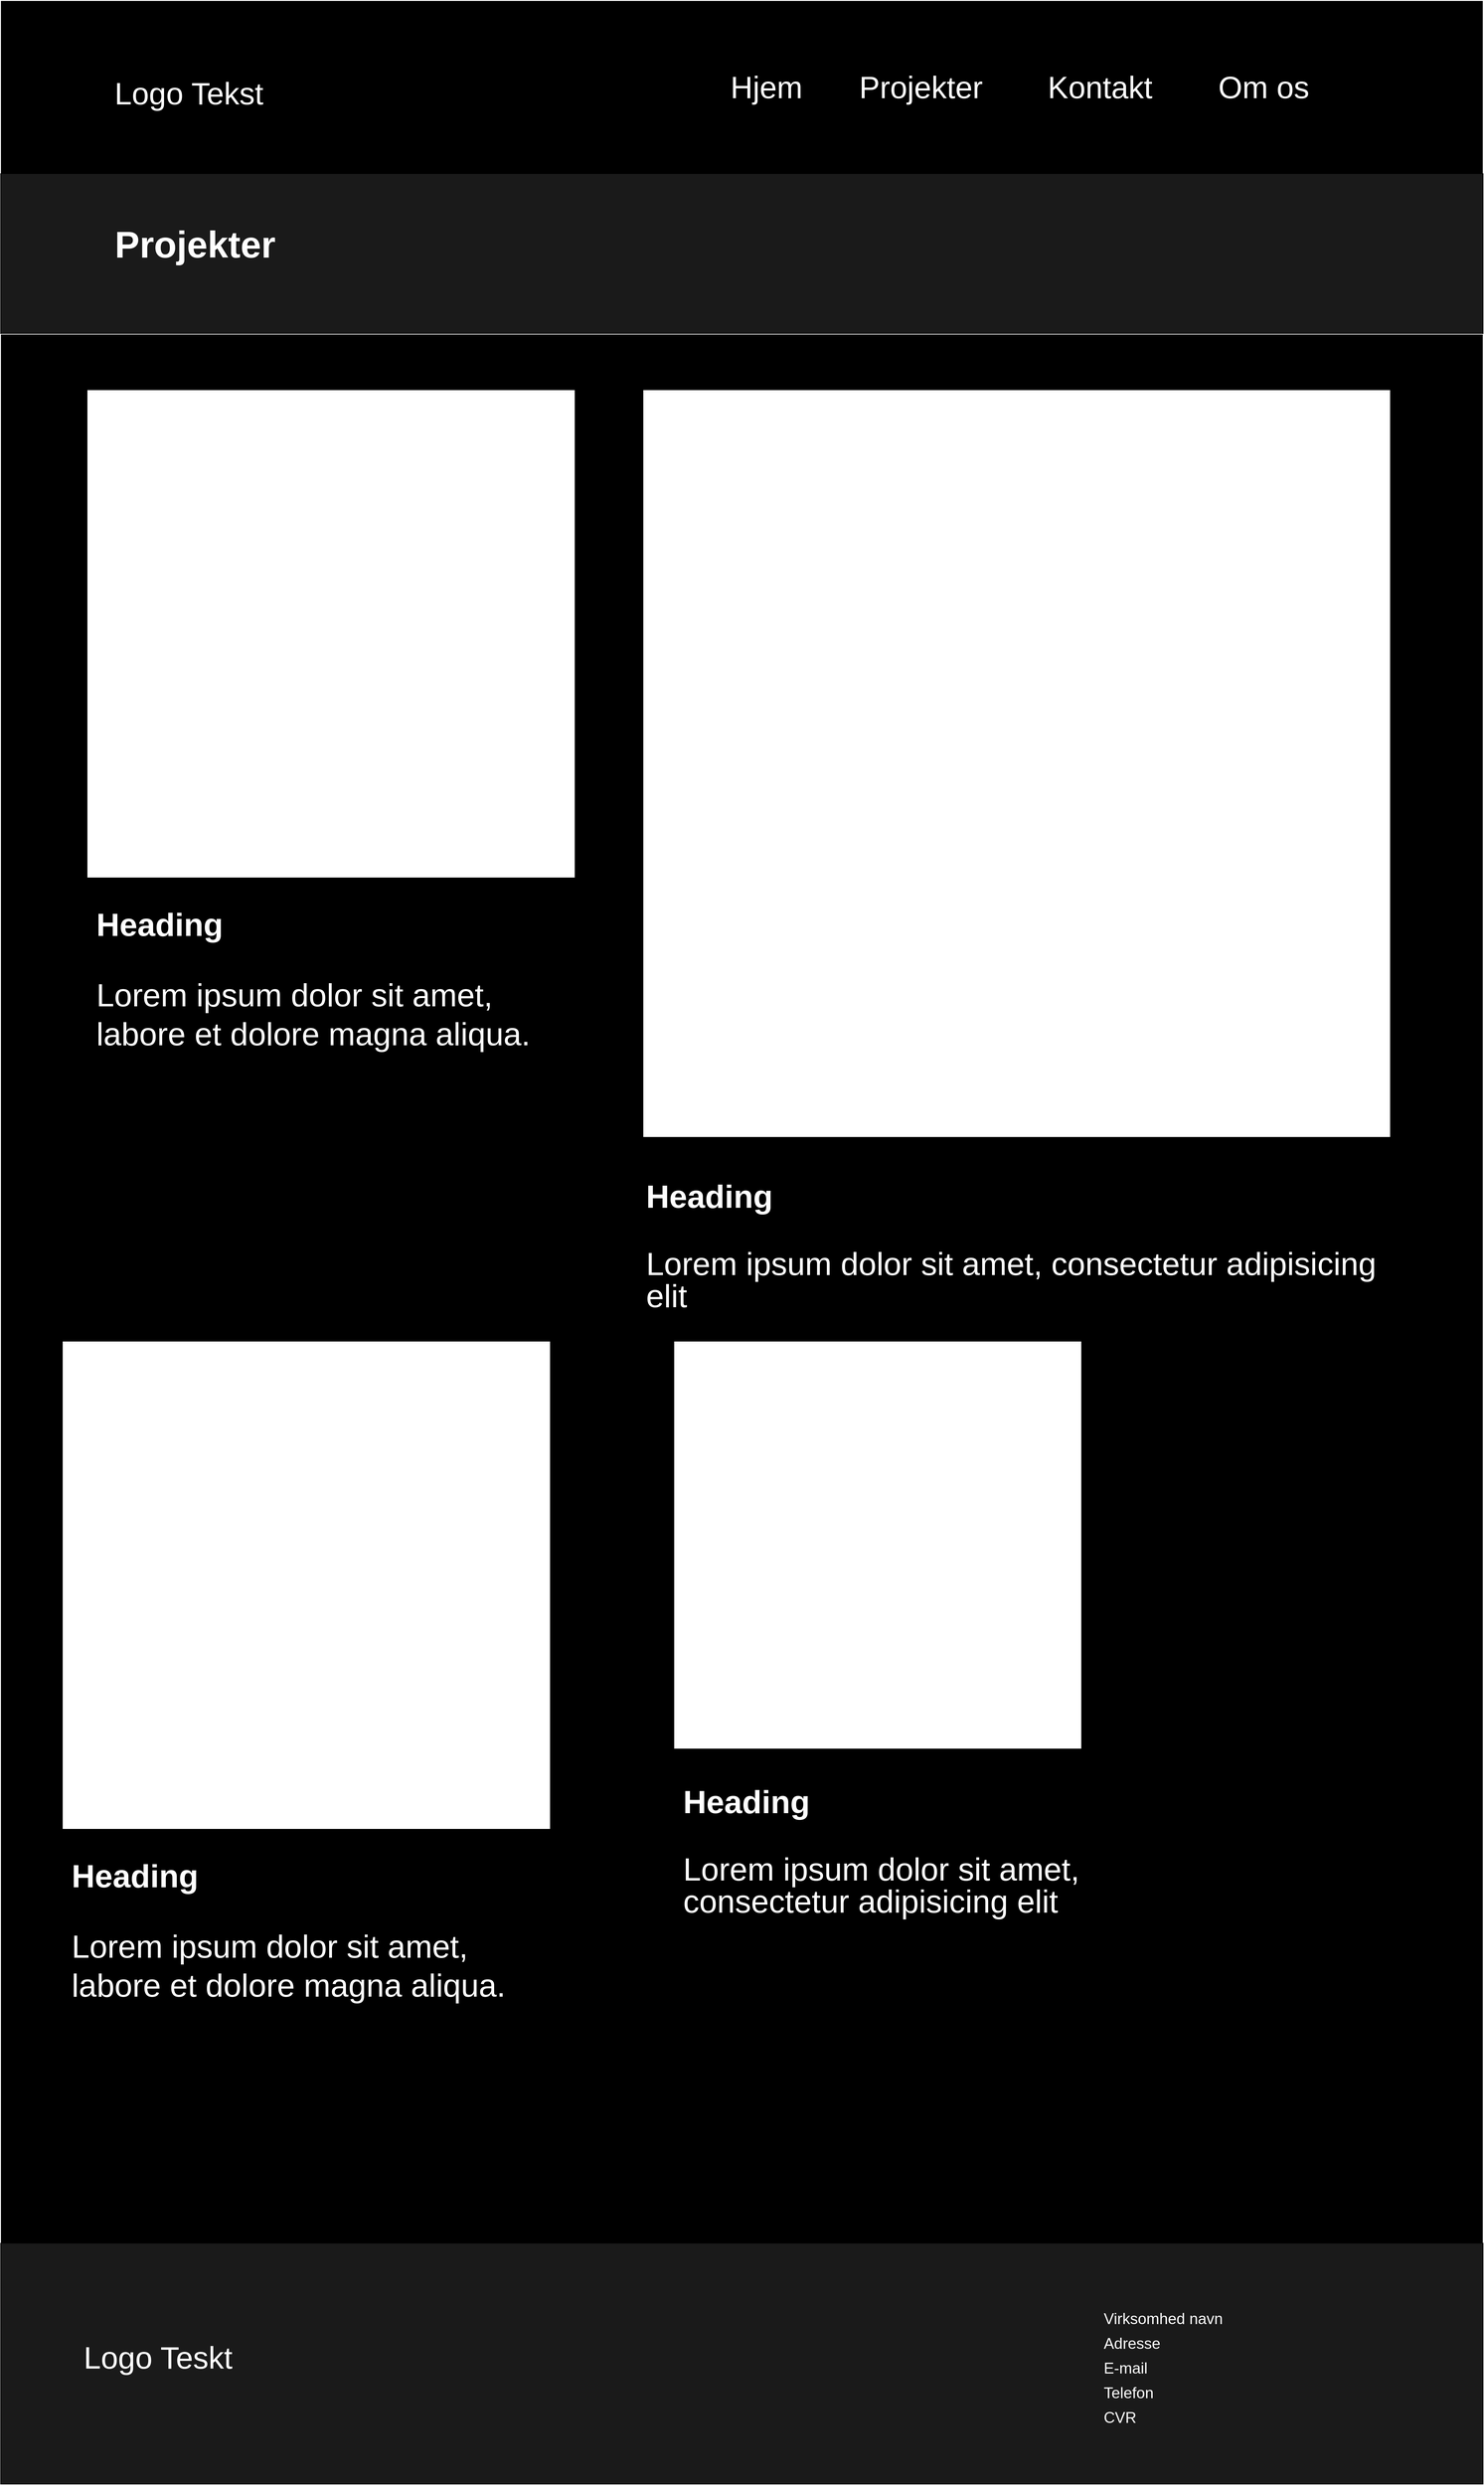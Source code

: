 <mxfile version="22.0.4" type="github">
  <diagram name="Side-1" id="r0hyKeoO3aZ93luYvInE">
    <mxGraphModel dx="3314" dy="1997" grid="1" gridSize="10" guides="1" tooltips="1" connect="1" arrows="1" fold="1" page="1" pageScale="1" pageWidth="1200" pageHeight="1920" math="0" shadow="0">
      <root>
        <mxCell id="0" />
        <mxCell id="1" parent="0" />
        <mxCell id="0wrCI8mWPlXVvipIWuCV-1" value="" style="rounded=0;whiteSpace=wrap;html=1;fillColor=#000000;strokeColor=#FFFFFF;" vertex="1" parent="1">
          <mxGeometry width="2400" height="280" as="geometry" />
        </mxCell>
        <mxCell id="0wrCI8mWPlXVvipIWuCV-2" value="Hjem" style="text;html=1;strokeColor=none;fillColor=none;align=center;verticalAlign=middle;whiteSpace=wrap;rounded=0;fontColor=#FFFFFF;fontSize=50;" vertex="1" parent="1">
          <mxGeometry x="1210" y="125" width="60" height="30" as="geometry" />
        </mxCell>
        <mxCell id="0wrCI8mWPlXVvipIWuCV-3" value="Projekter" style="text;html=1;strokeColor=none;fillColor=none;align=center;verticalAlign=middle;whiteSpace=wrap;rounded=0;fontColor=#FFFFFF;fontSize=50;" vertex="1" parent="1">
          <mxGeometry x="1460" y="125" width="60" height="30" as="geometry" />
        </mxCell>
        <mxCell id="0wrCI8mWPlXVvipIWuCV-4" value="Kontakt" style="text;html=1;strokeColor=none;fillColor=none;align=center;verticalAlign=middle;whiteSpace=wrap;rounded=0;fontColor=#FFFFFF;fontSize=50;" vertex="1" parent="1">
          <mxGeometry x="1750" y="125" width="60" height="30" as="geometry" />
        </mxCell>
        <mxCell id="0wrCI8mWPlXVvipIWuCV-5" value="Om os" style="text;html=1;strokeColor=none;fillColor=none;align=center;verticalAlign=middle;whiteSpace=wrap;rounded=0;fontColor=#FFFFFF;fontSize=50;" vertex="1" parent="1">
          <mxGeometry x="1920" y="125" width="250" height="30" as="geometry" />
        </mxCell>
        <mxCell id="0wrCI8mWPlXVvipIWuCV-6" value="Logo Tekst" style="text;html=1;strokeColor=none;fillColor=none;align=center;verticalAlign=middle;whiteSpace=wrap;rounded=0;fontColor=#FFFFFF;fontSize=50;" vertex="1" parent="1">
          <mxGeometry x="140" y="135" width="330" height="30" as="geometry" />
        </mxCell>
        <mxCell id="0wrCI8mWPlXVvipIWuCV-7" value="" style="rounded=0;whiteSpace=wrap;html=1;fillColor=#1A1A1A;" vertex="1" parent="1">
          <mxGeometry y="280" width="2400" height="260" as="geometry" />
        </mxCell>
        <mxCell id="0wrCI8mWPlXVvipIWuCV-8" value="Text" style="text;html=1;strokeColor=none;fillColor=none;align=center;verticalAlign=middle;whiteSpace=wrap;rounded=0;" vertex="1" parent="1">
          <mxGeometry x="1300" y="940" width="60" height="30" as="geometry" />
        </mxCell>
        <mxCell id="0wrCI8mWPlXVvipIWuCV-9" value="&lt;b&gt;&lt;font style=&quot;font-size: 60px;&quot;&gt;Projekter&lt;/font&gt;&lt;/b&gt;" style="text;html=1;strokeColor=none;fillColor=none;align=center;verticalAlign=middle;whiteSpace=wrap;rounded=0;fontColor=#FFFFFF;fontSize=40;" vertex="1" parent="1">
          <mxGeometry x="150" y="380" width="330" height="30" as="geometry" />
        </mxCell>
        <mxCell id="0wrCI8mWPlXVvipIWuCV-10" value="" style="rounded=0;whiteSpace=wrap;html=1;fillColor=#000000;strokeColor=#FFFFFF;" vertex="1" parent="1">
          <mxGeometry y="540" width="2400" height="3480" as="geometry" />
        </mxCell>
        <mxCell id="0wrCI8mWPlXVvipIWuCV-11" value="" style="whiteSpace=wrap;html=1;aspect=fixed;" vertex="1" parent="1">
          <mxGeometry x="140" y="630" width="790" height="790" as="geometry" />
        </mxCell>
        <mxCell id="0wrCI8mWPlXVvipIWuCV-12" value="" style="whiteSpace=wrap;html=1;aspect=fixed;" vertex="1" parent="1">
          <mxGeometry x="1040" y="630" width="1210" height="1210" as="geometry" />
        </mxCell>
        <mxCell id="0wrCI8mWPlXVvipIWuCV-13" value="&lt;h1 style=&quot;font-size: 52px;&quot;&gt;&lt;font style=&quot;font-size: 52px;&quot;&gt;Heading&lt;/font&gt;&lt;/h1&gt;&lt;p style=&quot;font-size: 52px;&quot;&gt;&lt;font style=&quot;font-size: 52px;&quot;&gt;Lorem ipsum dolor sit amet,&amp;nbsp; labore et dolore magna aliqua.&lt;/font&gt;&lt;/p&gt;" style="text;html=1;strokeColor=none;fillColor=none;spacing=5;spacingTop=-20;whiteSpace=wrap;overflow=hidden;rounded=0;fontColor=#FFFFFF;fontSize=32;" vertex="1" parent="1">
          <mxGeometry x="150" y="1440" width="800" height="350" as="geometry" />
        </mxCell>
        <mxCell id="0wrCI8mWPlXVvipIWuCV-14" value="&lt;h1 style=&quot;font-size: 52px;&quot;&gt;&lt;font style=&quot;font-size: 52px;&quot;&gt;Heading&lt;/font&gt;&lt;/h1&gt;&lt;p style=&quot;font-size: 52px; line-height: 100%;&quot;&gt;&lt;font style=&quot;font-size: 52px;&quot;&gt;Lorem ipsum dolor sit amet, consectetur adipisicing elit&lt;/font&gt;&lt;/p&gt;&lt;p style=&quot;font-size: 52px;&quot;&gt;&lt;font style=&quot;font-size: 52px;&quot;&gt;&lt;br&gt;&lt;/font&gt;&lt;/p&gt;" style="text;html=1;strokeColor=none;fillColor=none;spacing=5;spacingTop=-20;whiteSpace=wrap;overflow=hidden;rounded=0;fontColor=#FFFFFF;fontSize=32;" vertex="1" parent="1">
          <mxGeometry x="1040" y="1880" width="1210" height="330" as="geometry" />
        </mxCell>
        <mxCell id="0wrCI8mWPlXVvipIWuCV-15" value="" style="whiteSpace=wrap;html=1;aspect=fixed;" vertex="1" parent="1">
          <mxGeometry x="1090" y="2170" width="660" height="660" as="geometry" />
        </mxCell>
        <mxCell id="0wrCI8mWPlXVvipIWuCV-16" value="&lt;h1 style=&quot;font-size: 52px;&quot;&gt;&lt;font style=&quot;font-size: 52px;&quot;&gt;Heading&lt;/font&gt;&lt;/h1&gt;&lt;p style=&quot;font-size: 52px; line-height: 100%;&quot;&gt;&lt;font style=&quot;font-size: 52px;&quot;&gt;Lorem ipsum dolor sit amet, consectetur adipisicing elit&lt;/font&gt;&lt;/p&gt;&lt;p style=&quot;font-size: 52px;&quot;&gt;&lt;font style=&quot;font-size: 52px;&quot;&gt;&lt;br&gt;&lt;/font&gt;&lt;/p&gt;" style="text;html=1;strokeColor=none;fillColor=none;spacing=5;spacingTop=-20;whiteSpace=wrap;overflow=hidden;rounded=0;fontColor=#FFFFFF;fontSize=32;" vertex="1" parent="1">
          <mxGeometry x="1100" y="2860" width="730" height="300" as="geometry" />
        </mxCell>
        <mxCell id="0wrCI8mWPlXVvipIWuCV-17" value="" style="whiteSpace=wrap;html=1;aspect=fixed;" vertex="1" parent="1">
          <mxGeometry x="100" y="2170" width="790" height="790" as="geometry" />
        </mxCell>
        <mxCell id="0wrCI8mWPlXVvipIWuCV-18" value="&lt;h1 style=&quot;font-size: 52px;&quot;&gt;&lt;font style=&quot;font-size: 52px;&quot;&gt;Heading&lt;/font&gt;&lt;/h1&gt;&lt;p style=&quot;font-size: 52px;&quot;&gt;&lt;font style=&quot;font-size: 52px;&quot;&gt;Lorem ipsum dolor sit amet,&amp;nbsp; labore et dolore magna aliqua.&lt;/font&gt;&lt;/p&gt;" style="text;html=1;strokeColor=none;fillColor=none;spacing=5;spacingTop=-20;whiteSpace=wrap;overflow=hidden;rounded=0;fontColor=#FFFFFF;fontSize=32;" vertex="1" parent="1">
          <mxGeometry x="110" y="2980" width="800" height="350" as="geometry" />
        </mxCell>
        <mxCell id="0wrCI8mWPlXVvipIWuCV-19" value="" style="whiteSpace=wrap;html=1;fillColor=#1A1A1A;" vertex="1" parent="1">
          <mxGeometry y="3630" width="2400" height="390" as="geometry" />
        </mxCell>
        <mxCell id="0wrCI8mWPlXVvipIWuCV-20" value="Logo Teskt" style="text;html=1;strokeColor=none;fillColor=none;align=center;verticalAlign=middle;whiteSpace=wrap;rounded=0;fontSize=50;fontColor=#FFFFFF;" vertex="1" parent="1">
          <mxGeometry x="130" y="3800" width="250" height="30" as="geometry" />
        </mxCell>
        <mxCell id="0wrCI8mWPlXVvipIWuCV-21" value="Virksomhed navn" style="text;strokeColor=none;fillColor=none;spacingLeft=4;spacingRight=4;overflow=hidden;rotatable=0;points=[[0,0.5],[1,0.5]];portConstraint=eastwest;fontSize=25;whiteSpace=wrap;html=1;fontColor=#FFFFFF;" vertex="1" parent="1">
          <mxGeometry x="1780" y="3730" width="250" height="30" as="geometry" />
        </mxCell>
        <mxCell id="0wrCI8mWPlXVvipIWuCV-22" value="Adresse" style="text;strokeColor=none;fillColor=none;spacingLeft=4;spacingRight=4;overflow=hidden;rotatable=0;points=[[0,0.5],[1,0.5]];portConstraint=eastwest;fontSize=25;whiteSpace=wrap;html=1;fontColor=#FFFFFF;" vertex="1" parent="1">
          <mxGeometry x="1780" y="3770" width="250" height="30" as="geometry" />
        </mxCell>
        <mxCell id="0wrCI8mWPlXVvipIWuCV-23" value="E-mail" style="text;strokeColor=none;fillColor=none;spacingLeft=4;spacingRight=4;overflow=hidden;rotatable=0;points=[[0,0.5],[1,0.5]];portConstraint=eastwest;fontSize=25;whiteSpace=wrap;html=1;fontColor=#FFFFFF;" vertex="1" parent="1">
          <mxGeometry x="1780" y="3810" width="250" height="30" as="geometry" />
        </mxCell>
        <mxCell id="0wrCI8mWPlXVvipIWuCV-24" value="Telefon" style="text;strokeColor=none;fillColor=none;spacingLeft=4;spacingRight=4;overflow=hidden;rotatable=0;points=[[0,0.5],[1,0.5]];portConstraint=eastwest;fontSize=25;whiteSpace=wrap;html=1;fontColor=#FFFFFF;" vertex="1" parent="1">
          <mxGeometry x="1780" y="3850" width="250" height="30" as="geometry" />
        </mxCell>
        <mxCell id="0wrCI8mWPlXVvipIWuCV-25" value="CVR" style="text;strokeColor=none;fillColor=none;spacingLeft=4;spacingRight=4;overflow=hidden;rotatable=0;points=[[0,0.5],[1,0.5]];portConstraint=eastwest;fontSize=25;whiteSpace=wrap;html=1;fontColor=#FFFFFF;" vertex="1" parent="1">
          <mxGeometry x="1780" y="3890" width="250" height="30" as="geometry" />
        </mxCell>
      </root>
    </mxGraphModel>
  </diagram>
</mxfile>

